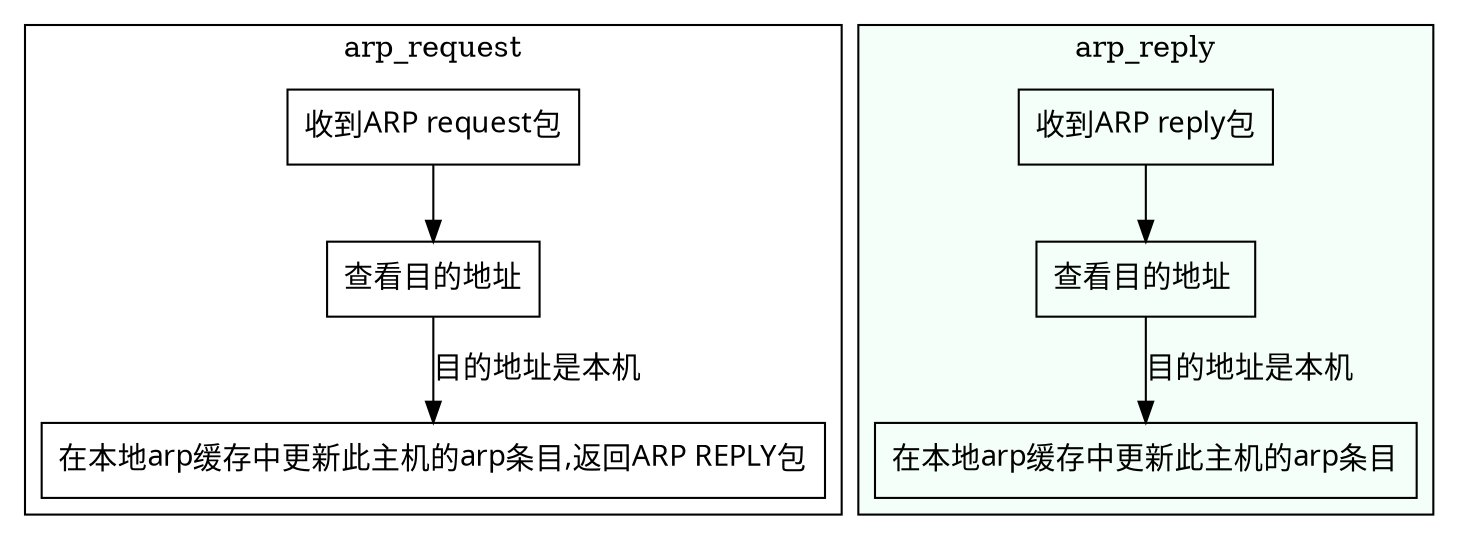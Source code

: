 digraph G {
    edge [fontname="FangSong"]; 
    node [shape=box, fontname="FangSong" size="20,20"];
    subgraph cluster_arp_request {
        label="arp_request";
        "收到ARP request包" -> "查看目的地址";
            "查看目的地址" -> "在本地arp缓存中更新此主机的arp条目,返回ARP REPLY包" [label="目的地址是本机"];
    }
    subgraph cluster_arp_reply {
        label="arp_reply";
        bgcolor="mintcream";
        "收到ARP reply包" -> "查看目的地址 ";
            "查看目的地址 " -> "在本地arp缓存中更新此主机的arp条目" [label="目的地址是本机"];
    }

}

